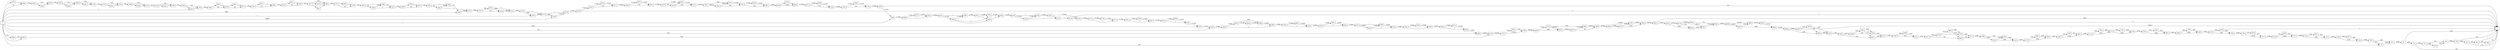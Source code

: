 digraph {
	graph [rankdir=LR]
	node [shape=rectangle]
	20 -> 28 [label=9063]
	28 -> 72 [label=11668]
	72 -> 1 [label=1840]
	72 -> 76 [label=9828]
	76 -> 1 [label=765]
	76 -> 377 [label=9063]
	377 -> 428 [label=582]
	377 -> 9139 [label=8481]
	428 -> 456 [label=9063]
	456 -> 1 [label=823]
	456 -> 472 [label=8240]
	472 -> 1 [label=7657]
	472 -> 491 [label=583]
	491 -> 1 [label=1]
	491 -> 1982 [label=582]
	1982 -> 1 [label=582]
	1996 -> 2002 [label=325]
	2002 -> 2044 [label=324]
	2002 -> 8146 [label=1]
	2044 -> 2059 [label=325]
	2059 -> 2098 [label=324]
	2059 -> 8184 [label=1]
	2098 -> 2176 [label=324]
	2098 -> 8261 [label=1]
	2176 -> 2179 [label=325]
	2179 -> 2200 [label=324]
	2179 -> 8281 [label=1]
	2200 -> 2209 [label=325]
	2209 -> 2233 [label=324]
	2209 -> 8304 [label=1]
	2233 -> 2239 [label=325]
	2239 -> 2260 [label=324]
	2239 -> 8324 [label=1]
	2260 -> 2296 [label=325]
	2296 -> 2333 [label=324]
	2296 -> 5945 [label=1]
	2333 -> 2468 [label=326]
	2468 -> 2500 [label=325]
	2468 -> 8381 [label=1]
	2500 -> 2521 [label=325]
	2500 -> 8401 [label=1]
	2521 -> 2545 [label=326]
	2545 -> 2566 [label=325]
	2545 -> 8421 [label=1]
	2566 -> 2584 [label=326]
	2584 -> 2605 [label=325]
	2584 -> 8441 [label=1]
	2605 -> 2641 [label=326]
	2641 -> 2662 [label=324]
	2641 -> 5974 [label=1]
	2641 -> 8461 [label=1]
	2662 -> 2747 [label=326]
	2747 -> 2768 [label=325]
	2747 -> 8481 [label=1]
	2768 -> 2887 [label=326]
	2887 -> 2893 [label=325]
	2887 -> 2908 [label=1]
	2893 -> 2908 [label=324]
	2893 -> 2914 [label=1]
	2908 -> 2914 [label=325]
	2914 -> 2999 [label=326]
	2999 -> 3043 [label=325]
	2999 -> 8544 [label=1]
	3043 -> 3055 [label=326]
	3055 -> 3082 [label=325]
	3055 -> 3094 [label=1]
	3082 -> 3094 [label=324]
	3082 -> 3103 [label=1]
	3094 -> 3099 [label=325]
	3099 -> 3103 [label=2988]
	3103 -> 3105 [label=2989]
	3105 -> 6015 [label=2665]
	3105 -> 3126 [label=324]
	3126 -> 3145 [label=2988]
	3145 -> 3154 [label=2989]
	3154 -> 3168 [label=2988]
	3154 -> 3175 [label=1]
	3168 -> 3175 [label=2989]
	3175 -> 3180 [label=2989]
	3175 -> 3196 [label=1]
	3180 -> 3196 [label=271806]
	3196 -> 3224 [label=271807]
	3224 -> 1 [label=1]
	3224 -> 3256 [label=271806]
	3256 -> 3277 [label=324]
	3256 -> 6054 [label=271482]
	3277 -> 3289 [label=271806]
	3289 -> 3310 [label=324]
	3289 -> 6074 [label=271482]
	3310 -> 3316 [label=271806]
	3316 -> 3319 [label=325]
	3316 -> 6095 [label=271481]
	3319 -> 3373 [label=324]
	3319 -> 6095 [label=1]
	3373 -> 3387 [label=271806]
	3387 -> 3394 [label=269143]
	3387 -> 6141 [label=2663]
	3394 -> 3427 [label=324]
	3394 -> 6141 [label=268819]
	3427 -> 3465 [label=324]
	3427 -> 6196 [label=271482]
	3465 -> 3644 [label=271806]
	3644 -> 3665 [label=271805]
	3644 -> 6216 [label=1]
	3665 -> 3671 [label=271806]
	3671 -> 3704 [label=324]
	3671 -> 6248 [label=271482]
	3704 -> 3709 [label=271806]
	3709 -> 3730 [label=324]
	3709 -> 6268 [label=271482]
	3730 -> 3963 [label=271806]
	3963 -> 1 [label=324]
	3963 -> 3964 [label=271482]
	3964 -> 3990 [label=271483]
	3990 -> 4032 [label=1]
	3990 -> 6478 [label=271482]
	4032 -> 4041 [label=271483]
	4041 -> 4068 [label=1]
	4041 -> 6499 [label=271482]
	4068 -> 4071 [label=271481]
	4071 -> 4083 [label=1]
	4071 -> 8704 [label=271480]
	4083 -> 4092 [label=2]
	4092 -> 4102 [label=271483]
	4102 -> 4110 [label=271482]
	4102 -> 6540 [label=1]
	4110 -> 4131 [label=1]
	4110 -> 6540 [label=271481]
	4131 -> 4134 [label=2]
	4134 -> 1 [label=1]
	4134 -> 4149 [label=1]
	4149 -> 4152 [label=271482]
	4152 -> 4173 [label=1]
	4152 -> 8764 [label=271481]
	4173 -> 4182 [label=271482]
	4182 -> 4207 [label=1]
	4182 -> 8788 [label=271481]
	4207 -> 4224 [label=271482]
	4224 -> 4245 [label=1]
	4224 -> 8808 [label=271481]
	4245 -> 4279 [label=271482]
	4279 -> 4283 [label=273322]
	4283 -> 4299 [label=274087]
	4299 -> 4368 [label=1]
	4299 -> 6565 [label=274086]
	4368 -> 4395 [label=274087]
	4395 -> 4416 [label=1]
	4395 -> 6635 [label=274086]
	4416 -> 4422 [label=274087]
	4422 -> 4443 [label=1]
	4422 -> 6655 [label=274086]
	4443 -> 4473 [label=274087]
	4473 -> 4491 [label=274086]
	4473 -> 6658 [label=1]
	4491 -> 4512 [label=1]
	4491 -> 6658 [label=274085]
	4512 -> 4545 [label=274087]
	4545 -> 4566 [label=1]
	4545 -> 6695 [label=274086]
	4566 -> 4608 [label=274087]
	4608 -> 4629 [label=1]
	4608 -> 6715 [label=274086]
	4629 -> 4683 [label=274087]
	4683 -> 4719 [label=274910]
	4719 -> 4767 [label=282568]
	4767 -> 4788 [label=274910]
	4767 -> 9001 [label=7658]
	4788 -> 4803 [label=282568]
	4803 -> 4824 [label=8482]
	4803 -> 6733 [label=274086]
	4824 -> 4827 [label=278064]
	4827 -> 4842 [label=277299]
	4827 -> 4848 [label=765]
	4842 -> 4848 [label=281803]
	4848 -> 4863 [label=282568]
	4863 -> 4875 [label=12986]
	4863 -> 6762 [label=269582]
	4875 -> 4896 [label=8482]
	4875 -> 6762 [label=4504]
	4896 -> 4910 [label=282568]
	4910 -> 1 [label=2663]
	4910 -> 4923 [label=279905]
	4923 -> 4944 [label=8482]
	4923 -> 6776 [label=271423]
	4944 -> 4947 [label=10323]
	4947 -> 4948 [label=279140]
	4948 -> 4956 [label=279905]
	4956 -> 4962 [label=10323]
	4956 -> 6808 [label=269582]
	4962 -> 4983 [label=8482]
	4962 -> 6808 [label=1841]
	4983 -> 4986 [label=279904]
	4986 -> 4991 [label=278064]
	4986 -> 6834 [label=1840]
	4991 -> 1 [label=268817]
	4991 -> 5004 [label=9247]
	5004 -> 5025 [label=8482]
	5004 -> 6834 [label=765]
	5025 -> 5082 [label=11087]
	5082 -> 5088 [label=9247]
	5082 -> 6872 [label=1840]
	5088 -> 5094 [label=8424]
	5088 -> 5109 [label=823]
	5094 -> 5109 [label=7659]
	5094 -> 6872 [label=765]
	5109 -> 5115 [label=8482]
	5115 -> 5140 [label=11087]
	5140 -> 5161 [label=9247]
	5140 -> 6903 [label=1840]
	5161 -> 5217 [label=11087]
	5217 -> 5232 [label=10322]
	5217 -> 6909 [label=765]
	5232 -> 5253 [label=1]
	5232 -> 6906 [label=10321]
	5253 -> 5271 [label=8482]
	5271 -> 5298 [label=11087]
	5298 -> 5301 [label=10264]
	5298 -> 5319 [label=823]
	5301 -> 5319 [label=7659]
	5301 -> 5322 [label=2605]
	5319 -> 5322 [label=8482]
	5322 -> 5579 [label=11087]
	5579 -> 5600 [label=7659]
	5579 -> 6981 [label=3428]
	5600 -> 5662 [label=11087]
	5662 -> 5683 [label=10264]
	5662 -> 9199 [label=823]
	5683 -> 5714 [label=11087]
	5714 -> 5735 [label=8482]
	5714 -> 7001 [label=2605]
	5735 -> 5756 [label=8482]
	5735 -> 7021 [label=2605]
	5756 -> 5795 [label=11087]
	5795 -> 5816 [label=8482]
	5795 -> 7041 [label=2605]
	5816 -> 5882 [label=11087]
	5882 -> 5903 [label=8482]
	5882 -> 7061 [label=2605]
	5903 -> 5922 [label=11087]
	5922 -> 5944 [label=8482]
	5922 -> 7083 [label=2605]
	5944 -> 1 [label=1]
	5944 -> 7083 [label=8481]
	5945 -> 2333 [label=2]
	5974 -> 2662 [label=1]
	6015 -> 3126 [label=2664]
	6015 -> 3145 [label=1]
	6054 -> 3277 [label=271482]
	6074 -> 3310 [label=271482]
	6095 -> 3373 [label=271482]
	6141 -> 3427 [label=271482]
	6196 -> 3465 [label=271482]
	6216 -> 3665 [label=1]
	6248 -> 3704 [label=271482]
	6268 -> 3730 [label=271482]
	6478 -> 4032 [label=271482]
	6499 -> 4083 [label=1]
	6499 -> 8704 [label=1]
	6499 -> 4068 [label=271480]
	6540 -> 6545 [label=271482]
	6545 -> 4131 [label=1]
	6545 -> 4149 [label=271481]
	6565 -> 6586 [label=1840]
	6565 -> 8828 [label=272246]
	6586 -> 4368 [label=274086]
	6635 -> 4416 [label=274086]
	6655 -> 4443 [label=274086]
	6658 -> 4512 [label=274086]
	6695 -> 4566 [label=274086]
	6715 -> 4629 [label=274086]
	6733 -> 4842 [label=4504]
	6733 -> 4824 [label=269582]
	6762 -> 4896 [label=274086]
	6776 -> 8891 [label=269582]
	6776 -> 4944 [label=1841]
	6808 -> 6810 [label=271423]
	6810 -> 1 [label=1]
	6810 -> 4983 [label=271422]
	6834 -> 5025 [label=2605]
	6872 -> 5115 [label=2605]
	6903 -> 5161 [label=1840]
	6906 -> 6909 [label=1840]
	6906 -> 5253 [label=8481]
	6909 -> 5271 [label=2605]
	6981 -> 5600 [label=3428]
	7001 -> 5735 [label=2605]
	7021 -> 5756 [label=2605]
	7041 -> 5816 [label=2605]
	7061 -> 5903 [label=2605]
	7083 -> 7091 [label=11086]
	7091 -> 7112 [label=10263]
	7091 -> 9219 [label=823]
	7112 -> 7183 [label=11086]
	7183 -> 7213 [label=10263]
	7183 -> 9248 [label=823]
	7213 -> 7252 [label=11086]
	7252 -> 7273 [label=2605]
	7252 -> 9057 [label=8481]
	7273 -> 7289 [label=11086]
	7289 -> 7310 [label=2605]
	7289 -> 9077 [label=8481]
	7310 -> 7333 [label=11086]
	7333 -> 28 [label=2605]
	7333 -> 20 [label=8481]
	8105 -> 1996 [label=1]
	8146 -> 2044 [label=1]
	8184 -> 2098 [label=1]
	8261 -> 2176 [label=1]
	8281 -> 2200 [label=1]
	8304 -> 2233 [label=1]
	8324 -> 2260 [label=1]
	8381 -> 2500 [label=1]
	8401 -> 2521 [label=1]
	8421 -> 2566 [label=1]
	8441 -> 2605 [label=1]
	8461 -> 2662 [label=1]
	8481 -> 2768 [label=1]
	8544 -> 3043 [label=1]
	8704 -> 4092 [label=271481]
	8764 -> 4173 [label=271481]
	8788 -> 4207 [label=271481]
	8808 -> 4245 [label=271481]
	8828 -> 6586 [label=272246]
	8891 -> 4948 [label=765]
	8891 -> 4947 [label=268817]
	8980 -> 8981 [label=7657]
	8981 -> 4719 [label=7658]
	9001 -> 4788 [label=7658]
	9057 -> 7273 [label=8481]
	9077 -> 7310 [label=8481]
	9139 -> 428 [label=8481]
	9199 -> 5683 [label=823]
	9219 -> 7112 [label=823]
	9248 -> 7213 [label=823]
	0 -> 3964 [label=1]
	0 -> 5945 [label=1]
	0 -> 4279 [label=1840]
	0 -> 3168 [label=1]
	0 -> 4283 [label=765]
	0 -> 4683 [label=823]
	0 -> 8981 [label=1]
	0 -> 3180 [label=268817]
	0 -> 3099 [label=2663]
	0 -> 20 [label=582]
	0 -> 1996 [label=324]
	0 -> 8105 [label=1]
	0 -> 8980 [label=7657]
}
